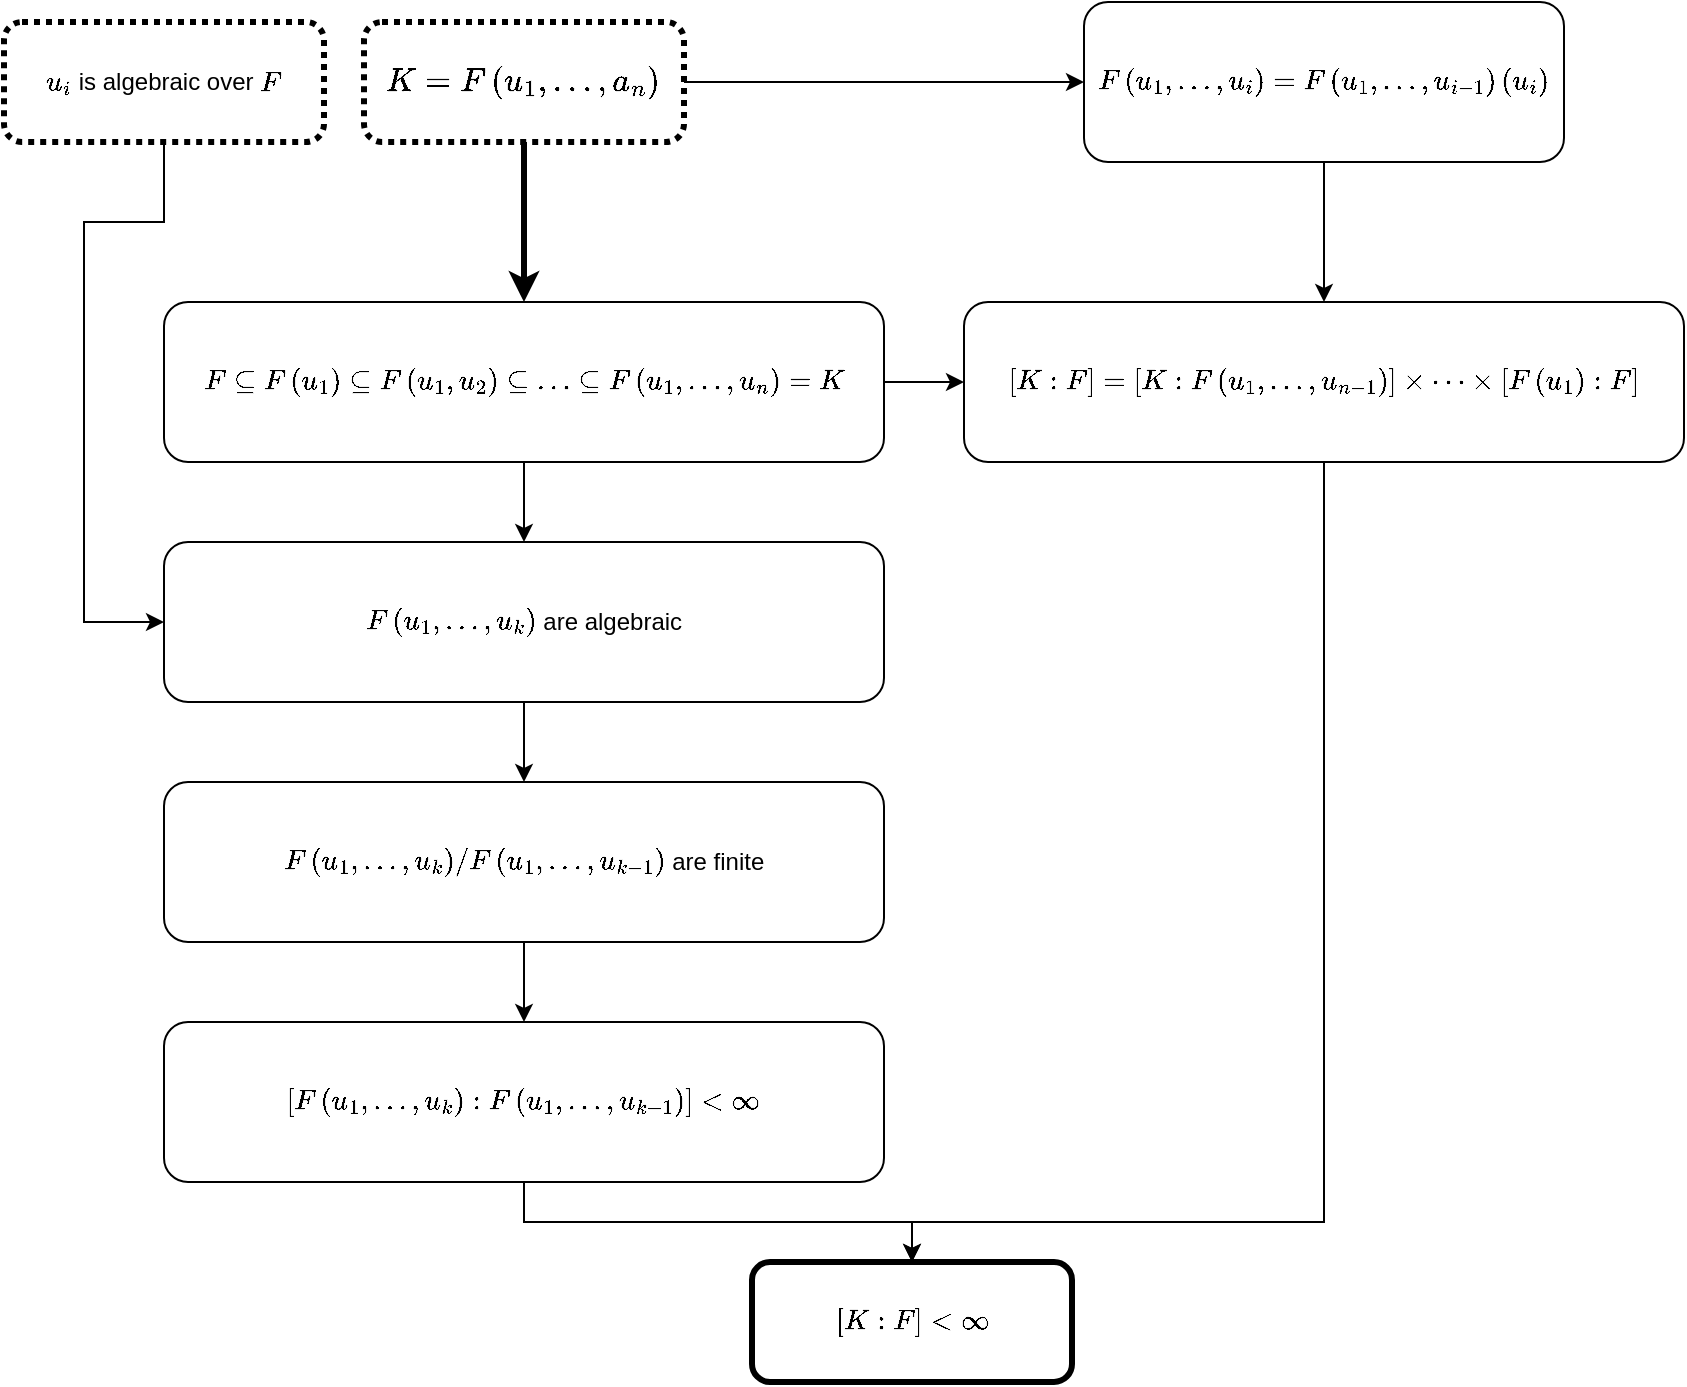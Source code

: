 <mxfile version="14.5.10" type="device"><diagram id="QFidAyNiZuYlnqD_UQkl" name="Page-1"><mxGraphModel dx="1829" dy="683" grid="1" gridSize="10" guides="1" tooltips="1" connect="1" arrows="1" fold="1" page="1" pageScale="1" pageWidth="827" pageHeight="1169" math="1" shadow="0"><root><mxCell id="0"/><mxCell id="1" parent="0"/><mxCell id="dt0Qp0G9EjCk4UVALNbT-7" value="" style="edgeStyle=orthogonalEdgeStyle;rounded=0;orthogonalLoop=1;jettySize=auto;html=1;strokeWidth=3;" edge="1" parent="1" source="dt0Qp0G9EjCk4UVALNbT-1" target="dt0Qp0G9EjCk4UVALNbT-6"><mxGeometry relative="1" as="geometry"/></mxCell><mxCell id="dt0Qp0G9EjCk4UVALNbT-14" value="" style="edgeStyle=orthogonalEdgeStyle;rounded=0;orthogonalLoop=1;jettySize=auto;html=1;fontSize=12;" edge="1" parent="1" source="dt0Qp0G9EjCk4UVALNbT-1" target="dt0Qp0G9EjCk4UVALNbT-13"><mxGeometry relative="1" as="geometry"/></mxCell><mxCell id="dt0Qp0G9EjCk4UVALNbT-1" value="$$K=F\left(u_{1}, \ldots, a_{n}\right)$$" style="rounded=1;whiteSpace=wrap;html=1;strokeWidth=3;dashed=1;dashPattern=1 1;fontSize=14;" vertex="1" parent="1"><mxGeometry x="140" y="220" width="160" height="60" as="geometry"/></mxCell><mxCell id="dt0Qp0G9EjCk4UVALNbT-30" style="edgeStyle=orthogonalEdgeStyle;rounded=0;orthogonalLoop=1;jettySize=auto;html=1;entryX=0;entryY=0.5;entryDx=0;entryDy=0;fontSize=12;" edge="1" parent="1" source="dt0Qp0G9EjCk4UVALNbT-2" target="dt0Qp0G9EjCk4UVALNbT-18"><mxGeometry relative="1" as="geometry"><Array as="points"><mxPoint x="40" y="320"/><mxPoint y="320"/><mxPoint y="520"/></Array></mxGeometry></mxCell><mxCell id="dt0Qp0G9EjCk4UVALNbT-2" value="\(u_{i}\) is algebraic over \(F\)" style="rounded=1;whiteSpace=wrap;html=1;strokeWidth=3;dashed=1;dashPattern=1 1;" vertex="1" parent="1"><mxGeometry x="-40" y="220" width="160" height="60" as="geometry"/></mxCell><mxCell id="dt0Qp0G9EjCk4UVALNbT-4" value="$$[K: F]&amp;lt;\infty$$" style="rounded=1;whiteSpace=wrap;html=1;strokeWidth=3;" vertex="1" parent="1"><mxGeometry x="334" y="840" width="160" height="60" as="geometry"/></mxCell><mxCell id="dt0Qp0G9EjCk4UVALNbT-28" value="" style="edgeStyle=orthogonalEdgeStyle;rounded=0;orthogonalLoop=1;jettySize=auto;html=1;fontSize=12;" edge="1" parent="1" source="dt0Qp0G9EjCk4UVALNbT-6" target="dt0Qp0G9EjCk4UVALNbT-9"><mxGeometry relative="1" as="geometry"/></mxCell><mxCell id="dt0Qp0G9EjCk4UVALNbT-31" value="" style="edgeStyle=orthogonalEdgeStyle;rounded=0;orthogonalLoop=1;jettySize=auto;html=1;fontSize=12;" edge="1" parent="1" source="dt0Qp0G9EjCk4UVALNbT-6" target="dt0Qp0G9EjCk4UVALNbT-18"><mxGeometry relative="1" as="geometry"/></mxCell><mxCell id="dt0Qp0G9EjCk4UVALNbT-6" value="$$F \subseteq F\left(u_{1}\right) \subseteq F\left(u_{1}, u_{2}\right) \subseteq \ldots \subseteq&amp;nbsp;F\left(u_{1}, \ldots, u_{n}\right)=K$$" style="rounded=1;whiteSpace=wrap;html=1;fontSize=12;" vertex="1" parent="1"><mxGeometry x="40" y="360" width="360" height="80" as="geometry"/></mxCell><mxCell id="dt0Qp0G9EjCk4UVALNbT-33" style="edgeStyle=orthogonalEdgeStyle;rounded=0;orthogonalLoop=1;jettySize=auto;html=1;entryX=0.5;entryY=0;entryDx=0;entryDy=0;fontSize=12;strokeWidth=1;" edge="1" parent="1" source="dt0Qp0G9EjCk4UVALNbT-9" target="dt0Qp0G9EjCk4UVALNbT-4"><mxGeometry relative="1" as="geometry"><Array as="points"><mxPoint x="620" y="820"/><mxPoint x="414" y="820"/></Array></mxGeometry></mxCell><mxCell id="dt0Qp0G9EjCk4UVALNbT-9" value="$$[K: F]=\left[K: F\left(u_{1},\ldots,u_{n-1}\right)\right]\times\cdots\times\left[F\left(u_{1}\right):F\right]$$" style="whiteSpace=wrap;html=1;rounded=1;" vertex="1" parent="1"><mxGeometry x="440" y="360" width="360" height="80" as="geometry"/></mxCell><mxCell id="dt0Qp0G9EjCk4UVALNbT-29" style="edgeStyle=orthogonalEdgeStyle;rounded=0;orthogonalLoop=1;jettySize=auto;html=1;entryX=0.5;entryY=0;entryDx=0;entryDy=0;fontSize=12;" edge="1" parent="1" source="dt0Qp0G9EjCk4UVALNbT-13" target="dt0Qp0G9EjCk4UVALNbT-9"><mxGeometry relative="1" as="geometry"/></mxCell><mxCell id="dt0Qp0G9EjCk4UVALNbT-13" value="$$F\left(u_{1},\ldots, u_{i}\right)=F\left(u_{1},\ldots, u_{i-1}\right)\left(u_{i}\right)$$" style="whiteSpace=wrap;html=1;rounded=1;" vertex="1" parent="1"><mxGeometry x="500" y="210" width="240" height="80" as="geometry"/></mxCell><mxCell id="dt0Qp0G9EjCk4UVALNbT-23" value="" style="edgeStyle=orthogonalEdgeStyle;rounded=0;orthogonalLoop=1;jettySize=auto;html=1;fontSize=12;" edge="1" parent="1" source="dt0Qp0G9EjCk4UVALNbT-18" target="dt0Qp0G9EjCk4UVALNbT-22"><mxGeometry relative="1" as="geometry"/></mxCell><mxCell id="dt0Qp0G9EjCk4UVALNbT-18" value="\(F\left(u_{1},\ldots, u_{k}\right)\) are algebraic" style="rounded=1;whiteSpace=wrap;html=1;fontSize=12;" vertex="1" parent="1"><mxGeometry x="40" y="480" width="360" height="80" as="geometry"/></mxCell><mxCell id="dt0Qp0G9EjCk4UVALNbT-25" value="" style="edgeStyle=orthogonalEdgeStyle;rounded=0;orthogonalLoop=1;jettySize=auto;html=1;fontSize=12;" edge="1" parent="1" source="dt0Qp0G9EjCk4UVALNbT-22" target="dt0Qp0G9EjCk4UVALNbT-24"><mxGeometry relative="1" as="geometry"/></mxCell><mxCell id="dt0Qp0G9EjCk4UVALNbT-22" value="\(F\left(u_{1},\ldots, u_{k}\right)/F\left(u_{1},\ldots, u_{k-1}\right)\) are finite" style="rounded=1;whiteSpace=wrap;html=1;fontSize=12;" vertex="1" parent="1"><mxGeometry x="40" y="600" width="360" height="80" as="geometry"/></mxCell><mxCell id="dt0Qp0G9EjCk4UVALNbT-32" style="edgeStyle=orthogonalEdgeStyle;rounded=0;orthogonalLoop=1;jettySize=auto;html=1;fontSize=12;strokeWidth=1;" edge="1" parent="1" source="dt0Qp0G9EjCk4UVALNbT-24" target="dt0Qp0G9EjCk4UVALNbT-4"><mxGeometry relative="1" as="geometry"/></mxCell><mxCell id="dt0Qp0G9EjCk4UVALNbT-24" value="$$[F\left(u_{1},\ldots, u_{k}\right):F\left(u_{1},\ldots, u_{k-1}\right)]&amp;lt;\infty$$" style="rounded=1;whiteSpace=wrap;html=1;fontSize=12;" vertex="1" parent="1"><mxGeometry x="40" y="720" width="360" height="80" as="geometry"/></mxCell></root></mxGraphModel></diagram></mxfile>